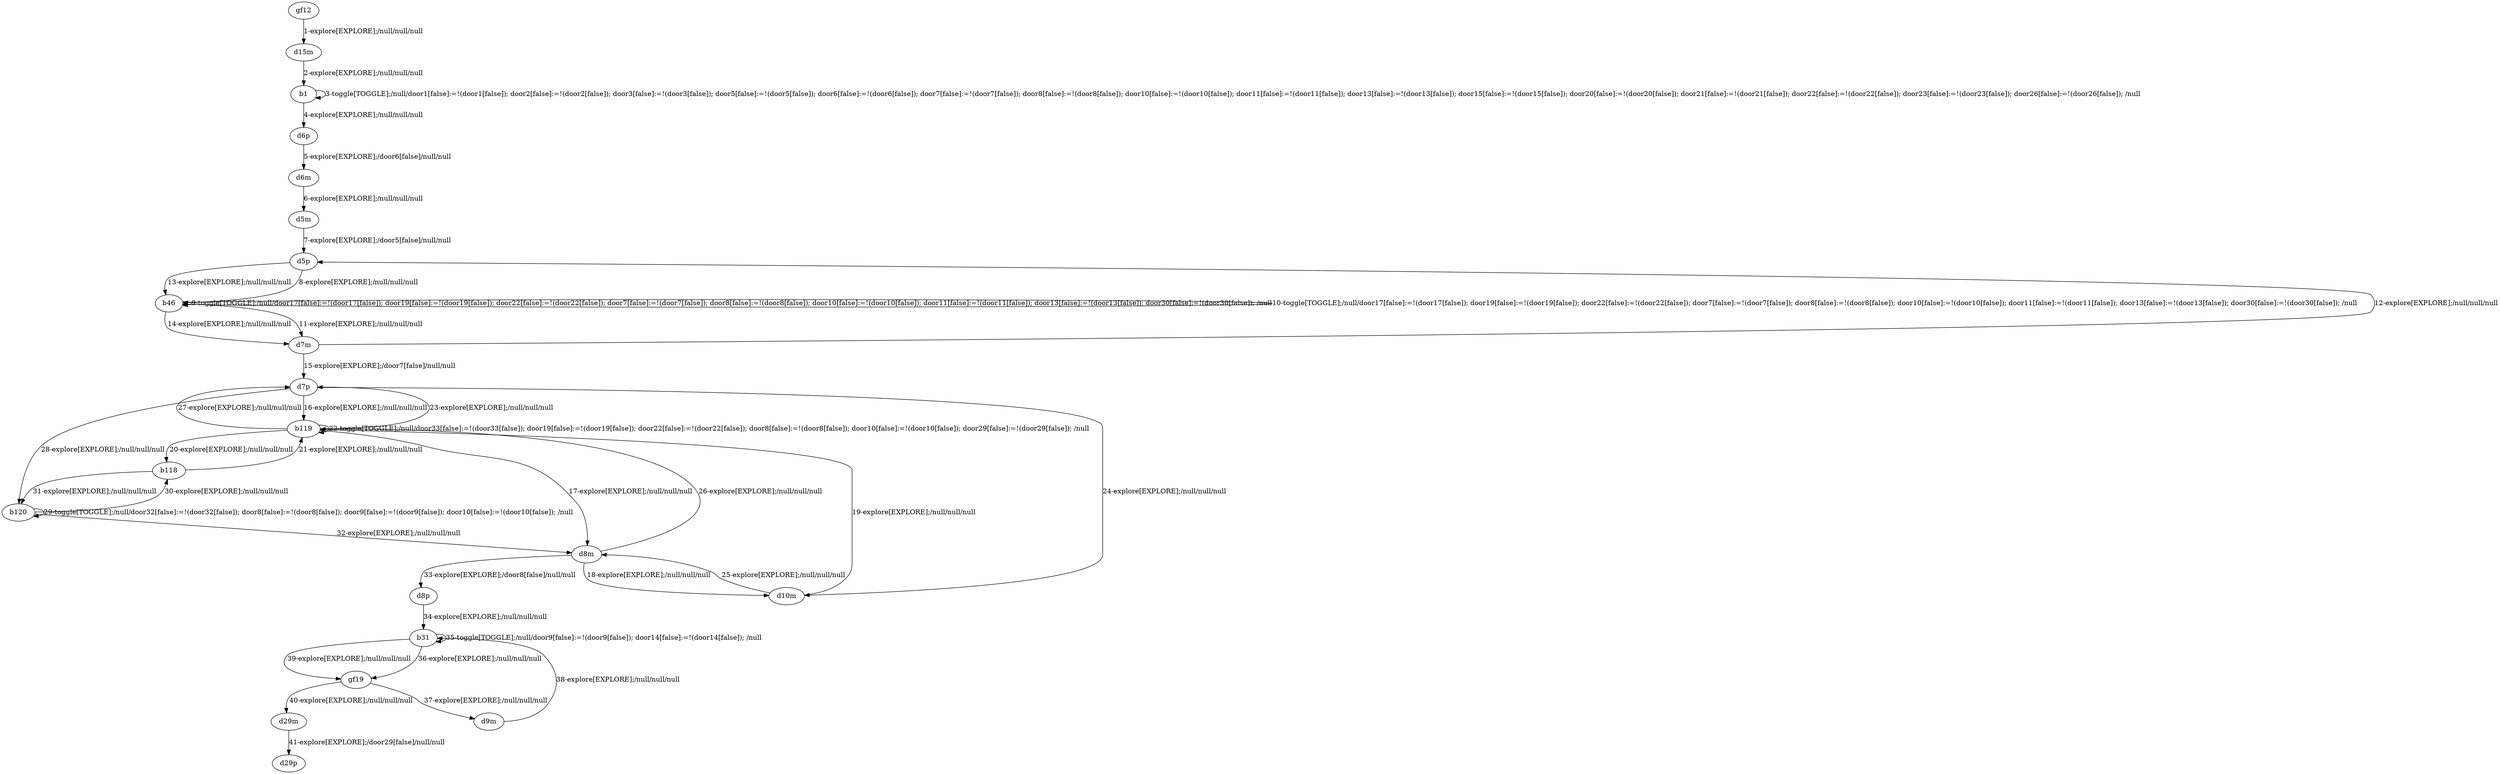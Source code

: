 # Total number of goals covered by this test: 1
# d29m --> d29p

digraph g {
"gf12" -> "d15m" [label = "1-explore[EXPLORE];/null/null/null"];
"d15m" -> "b1" [label = "2-explore[EXPLORE];/null/null/null"];
"b1" -> "b1" [label = "3-toggle[TOGGLE];/null/door1[false]:=!(door1[false]); door2[false]:=!(door2[false]); door3[false]:=!(door3[false]); door5[false]:=!(door5[false]); door6[false]:=!(door6[false]); door7[false]:=!(door7[false]); door8[false]:=!(door8[false]); door10[false]:=!(door10[false]); door11[false]:=!(door11[false]); door13[false]:=!(door13[false]); door15[false]:=!(door15[false]); door20[false]:=!(door20[false]); door21[false]:=!(door21[false]); door22[false]:=!(door22[false]); door23[false]:=!(door23[false]); door26[false]:=!(door26[false]); /null"];
"b1" -> "d6p" [label = "4-explore[EXPLORE];/null/null/null"];
"d6p" -> "d6m" [label = "5-explore[EXPLORE];/door6[false]/null/null"];
"d6m" -> "d5m" [label = "6-explore[EXPLORE];/null/null/null"];
"d5m" -> "d5p" [label = "7-explore[EXPLORE];/door5[false]/null/null"];
"d5p" -> "b46" [label = "8-explore[EXPLORE];/null/null/null"];
"b46" -> "b46" [label = "9-toggle[TOGGLE];/null/door17[false]:=!(door17[false]); door19[false]:=!(door19[false]); door22[false]:=!(door22[false]); door7[false]:=!(door7[false]); door8[false]:=!(door8[false]); door10[false]:=!(door10[false]); door11[false]:=!(door11[false]); door13[false]:=!(door13[false]); door30[false]:=!(door30[false]); /null"];
"b46" -> "b46" [label = "10-toggle[TOGGLE];/null/door17[false]:=!(door17[false]); door19[false]:=!(door19[false]); door22[false]:=!(door22[false]); door7[false]:=!(door7[false]); door8[false]:=!(door8[false]); door10[false]:=!(door10[false]); door11[false]:=!(door11[false]); door13[false]:=!(door13[false]); door30[false]:=!(door30[false]); /null"];
"b46" -> "d7m" [label = "11-explore[EXPLORE];/null/null/null"];
"d7m" -> "d5p" [label = "12-explore[EXPLORE];/null/null/null"];
"d5p" -> "b46" [label = "13-explore[EXPLORE];/null/null/null"];
"b46" -> "d7m" [label = "14-explore[EXPLORE];/null/null/null"];
"d7m" -> "d7p" [label = "15-explore[EXPLORE];/door7[false]/null/null"];
"d7p" -> "b119" [label = "16-explore[EXPLORE];/null/null/null"];
"b119" -> "d8m" [label = "17-explore[EXPLORE];/null/null/null"];
"d8m" -> "d10m" [label = "18-explore[EXPLORE];/null/null/null"];
"d10m" -> "b119" [label = "19-explore[EXPLORE];/null/null/null"];
"b119" -> "b118" [label = "20-explore[EXPLORE];/null/null/null"];
"b118" -> "b119" [label = "21-explore[EXPLORE];/null/null/null"];
"b119" -> "b119" [label = "22-toggle[TOGGLE];/null/door33[false]:=!(door33[false]); door19[false]:=!(door19[false]); door22[false]:=!(door22[false]); door8[false]:=!(door8[false]); door10[false]:=!(door10[false]); door29[false]:=!(door29[false]); /null"];
"b119" -> "d7p" [label = "23-explore[EXPLORE];/null/null/null"];
"d7p" -> "d10m" [label = "24-explore[EXPLORE];/null/null/null"];
"d10m" -> "d8m" [label = "25-explore[EXPLORE];/null/null/null"];
"d8m" -> "b119" [label = "26-explore[EXPLORE];/null/null/null"];
"b119" -> "d7p" [label = "27-explore[EXPLORE];/null/null/null"];
"d7p" -> "b120" [label = "28-explore[EXPLORE];/null/null/null"];
"b120" -> "b120" [label = "29-toggle[TOGGLE];/null/door32[false]:=!(door32[false]); door8[false]:=!(door8[false]); door9[false]:=!(door9[false]); door10[false]:=!(door10[false]); /null"];
"b120" -> "b118" [label = "30-explore[EXPLORE];/null/null/null"];
"b118" -> "b120" [label = "31-explore[EXPLORE];/null/null/null"];
"b120" -> "d8m" [label = "32-explore[EXPLORE];/null/null/null"];
"d8m" -> "d8p" [label = "33-explore[EXPLORE];/door8[false]/null/null"];
"d8p" -> "b31" [label = "34-explore[EXPLORE];/null/null/null"];
"b31" -> "b31" [label = "35-toggle[TOGGLE];/null/door9[false]:=!(door9[false]); door14[false]:=!(door14[false]); /null"];
"b31" -> "gf19" [label = "36-explore[EXPLORE];/null/null/null"];
"gf19" -> "d9m" [label = "37-explore[EXPLORE];/null/null/null"];
"d9m" -> "b31" [label = "38-explore[EXPLORE];/null/null/null"];
"b31" -> "gf19" [label = "39-explore[EXPLORE];/null/null/null"];
"gf19" -> "d29m" [label = "40-explore[EXPLORE];/null/null/null"];
"d29m" -> "d29p" [label = "41-explore[EXPLORE];/door29[false]/null/null"];
}